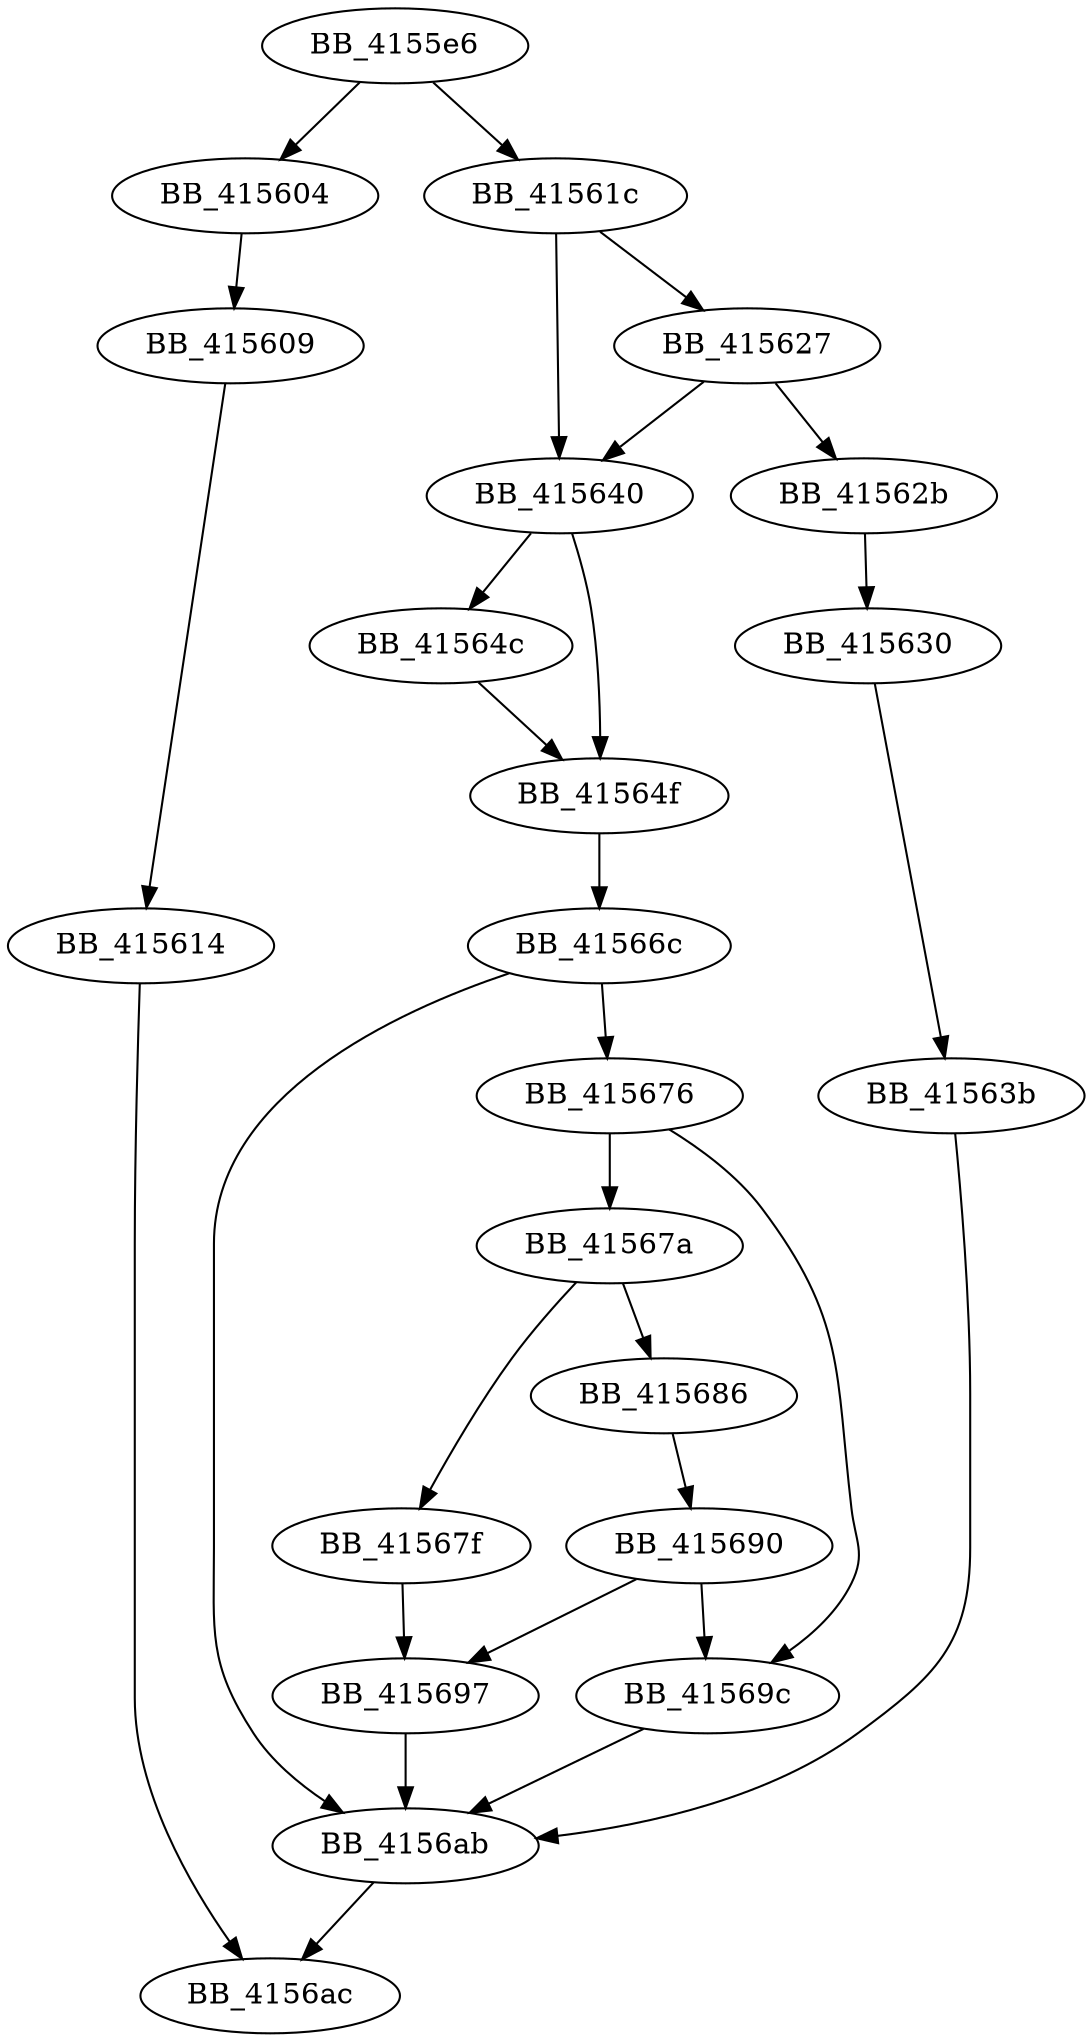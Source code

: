 DiGraph __vsnprintf_helper{
BB_4155e6->BB_415604
BB_4155e6->BB_41561c
BB_415604->BB_415609
BB_415609->BB_415614
BB_415614->BB_4156ac
BB_41561c->BB_415627
BB_41561c->BB_415640
BB_415627->BB_41562b
BB_415627->BB_415640
BB_41562b->BB_415630
BB_415630->BB_41563b
BB_41563b->BB_4156ab
BB_415640->BB_41564c
BB_415640->BB_41564f
BB_41564c->BB_41564f
BB_41564f->BB_41566c
BB_41566c->BB_415676
BB_41566c->BB_4156ab
BB_415676->BB_41567a
BB_415676->BB_41569c
BB_41567a->BB_41567f
BB_41567a->BB_415686
BB_41567f->BB_415697
BB_415686->BB_415690
BB_415690->BB_415697
BB_415690->BB_41569c
BB_415697->BB_4156ab
BB_41569c->BB_4156ab
BB_4156ab->BB_4156ac
}
